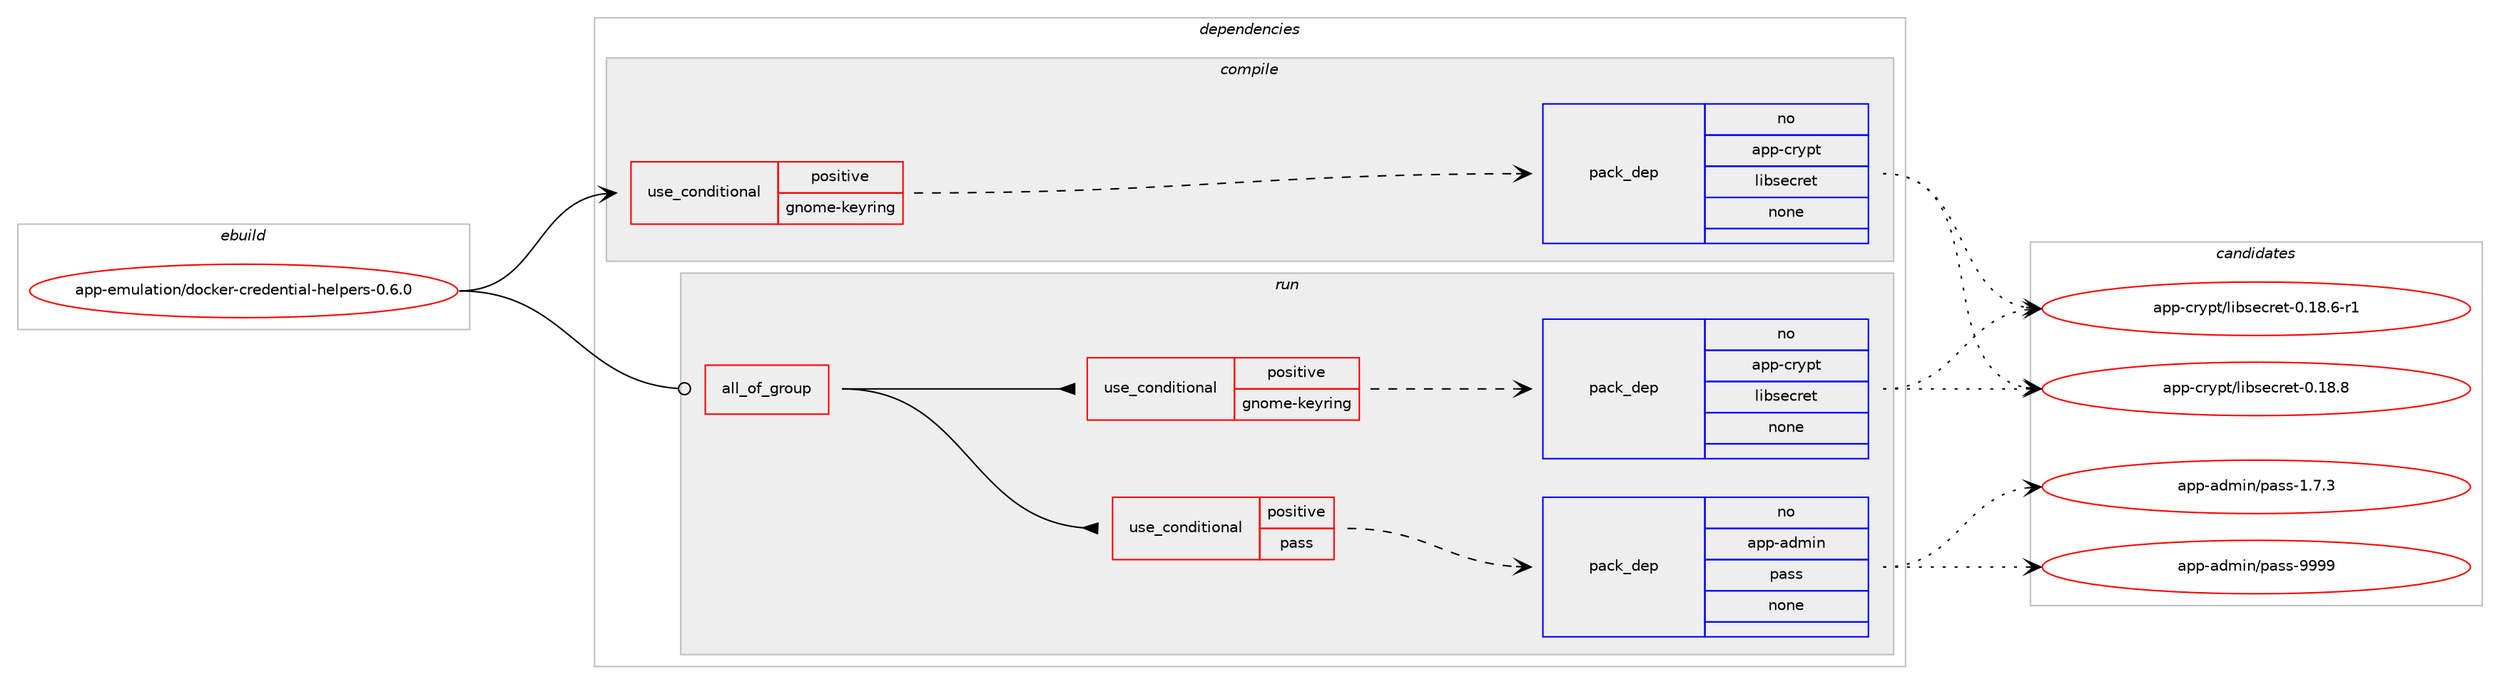 digraph prolog {

# *************
# Graph options
# *************

newrank=true;
concentrate=true;
compound=true;
graph [rankdir=LR,fontname=Helvetica,fontsize=10,ranksep=1.5];#, ranksep=2.5, nodesep=0.2];
edge  [arrowhead=vee];
node  [fontname=Helvetica,fontsize=10];

# **********
# The ebuild
# **********

subgraph cluster_leftcol {
color=gray;
rank=same;
label=<<i>ebuild</i>>;
id [label="app-emulation/docker-credential-helpers-0.6.0", color=red, width=4, href="../app-emulation/docker-credential-helpers-0.6.0.svg"];
}

# ****************
# The dependencies
# ****************

subgraph cluster_midcol {
color=gray;
label=<<i>dependencies</i>>;
subgraph cluster_compile {
fillcolor="#eeeeee";
style=filled;
label=<<i>compile</i>>;
subgraph cond115568 {
dependency485231 [label=<<TABLE BORDER="0" CELLBORDER="1" CELLSPACING="0" CELLPADDING="4"><TR><TD ROWSPAN="3" CELLPADDING="10">use_conditional</TD></TR><TR><TD>positive</TD></TR><TR><TD>gnome-keyring</TD></TR></TABLE>>, shape=none, color=red];
subgraph pack360868 {
dependency485232 [label=<<TABLE BORDER="0" CELLBORDER="1" CELLSPACING="0" CELLPADDING="4" WIDTH="220"><TR><TD ROWSPAN="6" CELLPADDING="30">pack_dep</TD></TR><TR><TD WIDTH="110">no</TD></TR><TR><TD>app-crypt</TD></TR><TR><TD>libsecret</TD></TR><TR><TD>none</TD></TR><TR><TD></TD></TR></TABLE>>, shape=none, color=blue];
}
dependency485231:e -> dependency485232:w [weight=20,style="dashed",arrowhead="vee"];
}
id:e -> dependency485231:w [weight=20,style="solid",arrowhead="vee"];
}
subgraph cluster_compileandrun {
fillcolor="#eeeeee";
style=filled;
label=<<i>compile and run</i>>;
}
subgraph cluster_run {
fillcolor="#eeeeee";
style=filled;
label=<<i>run</i>>;
subgraph all309 {
dependency485233 [label=<<TABLE BORDER="0" CELLBORDER="1" CELLSPACING="0" CELLPADDING="4"><TR><TD CELLPADDING="10">all_of_group</TD></TR></TABLE>>, shape=none, color=red];subgraph cond115569 {
dependency485234 [label=<<TABLE BORDER="0" CELLBORDER="1" CELLSPACING="0" CELLPADDING="4"><TR><TD ROWSPAN="3" CELLPADDING="10">use_conditional</TD></TR><TR><TD>positive</TD></TR><TR><TD>gnome-keyring</TD></TR></TABLE>>, shape=none, color=red];
subgraph pack360869 {
dependency485235 [label=<<TABLE BORDER="0" CELLBORDER="1" CELLSPACING="0" CELLPADDING="4" WIDTH="220"><TR><TD ROWSPAN="6" CELLPADDING="30">pack_dep</TD></TR><TR><TD WIDTH="110">no</TD></TR><TR><TD>app-crypt</TD></TR><TR><TD>libsecret</TD></TR><TR><TD>none</TD></TR><TR><TD></TD></TR></TABLE>>, shape=none, color=blue];
}
dependency485234:e -> dependency485235:w [weight=20,style="dashed",arrowhead="vee"];
}
dependency485233:e -> dependency485234:w [weight=20,style="solid",arrowhead="inv"];
subgraph cond115570 {
dependency485236 [label=<<TABLE BORDER="0" CELLBORDER="1" CELLSPACING="0" CELLPADDING="4"><TR><TD ROWSPAN="3" CELLPADDING="10">use_conditional</TD></TR><TR><TD>positive</TD></TR><TR><TD>pass</TD></TR></TABLE>>, shape=none, color=red];
subgraph pack360870 {
dependency485237 [label=<<TABLE BORDER="0" CELLBORDER="1" CELLSPACING="0" CELLPADDING="4" WIDTH="220"><TR><TD ROWSPAN="6" CELLPADDING="30">pack_dep</TD></TR><TR><TD WIDTH="110">no</TD></TR><TR><TD>app-admin</TD></TR><TR><TD>pass</TD></TR><TR><TD>none</TD></TR><TR><TD></TD></TR></TABLE>>, shape=none, color=blue];
}
dependency485236:e -> dependency485237:w [weight=20,style="dashed",arrowhead="vee"];
}
dependency485233:e -> dependency485236:w [weight=20,style="solid",arrowhead="inv"];
}
id:e -> dependency485233:w [weight=20,style="solid",arrowhead="odot"];
}
}

# **************
# The candidates
# **************

subgraph cluster_choices {
rank=same;
color=gray;
label=<<i>candidates</i>>;

subgraph choice360868 {
color=black;
nodesep=1;
choice971121124599114121112116471081059811510199114101116454846495646544511449 [label="app-crypt/libsecret-0.18.6-r1", color=red, width=4,href="../app-crypt/libsecret-0.18.6-r1.svg"];
choice97112112459911412111211647108105981151019911410111645484649564656 [label="app-crypt/libsecret-0.18.8", color=red, width=4,href="../app-crypt/libsecret-0.18.8.svg"];
dependency485232:e -> choice971121124599114121112116471081059811510199114101116454846495646544511449:w [style=dotted,weight="100"];
dependency485232:e -> choice97112112459911412111211647108105981151019911410111645484649564656:w [style=dotted,weight="100"];
}
subgraph choice360869 {
color=black;
nodesep=1;
choice971121124599114121112116471081059811510199114101116454846495646544511449 [label="app-crypt/libsecret-0.18.6-r1", color=red, width=4,href="../app-crypt/libsecret-0.18.6-r1.svg"];
choice97112112459911412111211647108105981151019911410111645484649564656 [label="app-crypt/libsecret-0.18.8", color=red, width=4,href="../app-crypt/libsecret-0.18.8.svg"];
dependency485235:e -> choice971121124599114121112116471081059811510199114101116454846495646544511449:w [style=dotted,weight="100"];
dependency485235:e -> choice97112112459911412111211647108105981151019911410111645484649564656:w [style=dotted,weight="100"];
}
subgraph choice360870 {
color=black;
nodesep=1;
choice9711211245971001091051104711297115115454946554651 [label="app-admin/pass-1.7.3", color=red, width=4,href="../app-admin/pass-1.7.3.svg"];
choice97112112459710010910511047112971151154557575757 [label="app-admin/pass-9999", color=red, width=4,href="../app-admin/pass-9999.svg"];
dependency485237:e -> choice9711211245971001091051104711297115115454946554651:w [style=dotted,weight="100"];
dependency485237:e -> choice97112112459710010910511047112971151154557575757:w [style=dotted,weight="100"];
}
}

}

